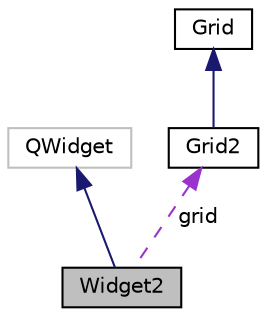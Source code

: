 digraph "Widget2"
{
  edge [fontname="Helvetica",fontsize="10",labelfontname="Helvetica",labelfontsize="10"];
  node [fontname="Helvetica",fontsize="10",shape=record];
  Node2 [label="Widget2",height=0.2,width=0.4,color="black", fillcolor="grey75", style="filled", fontcolor="black"];
  Node3 -> Node2 [dir="back",color="midnightblue",fontsize="10",style="solid",fontname="Helvetica"];
  Node3 [label="QWidget",height=0.2,width=0.4,color="grey75", fillcolor="white", style="filled"];
  Node4 -> Node2 [dir="back",color="darkorchid3",fontsize="10",style="dashed",label=" grid" ,fontname="Helvetica"];
  Node4 [label="Grid2",height=0.2,width=0.4,color="black", fillcolor="white", style="filled",URL="$classGrid2.html"];
  Node5 -> Node4 [dir="back",color="midnightblue",fontsize="10",style="solid",fontname="Helvetica"];
  Node5 [label="Grid",height=0.2,width=0.4,color="black", fillcolor="white", style="filled",URL="$classGrid.html"];
}
